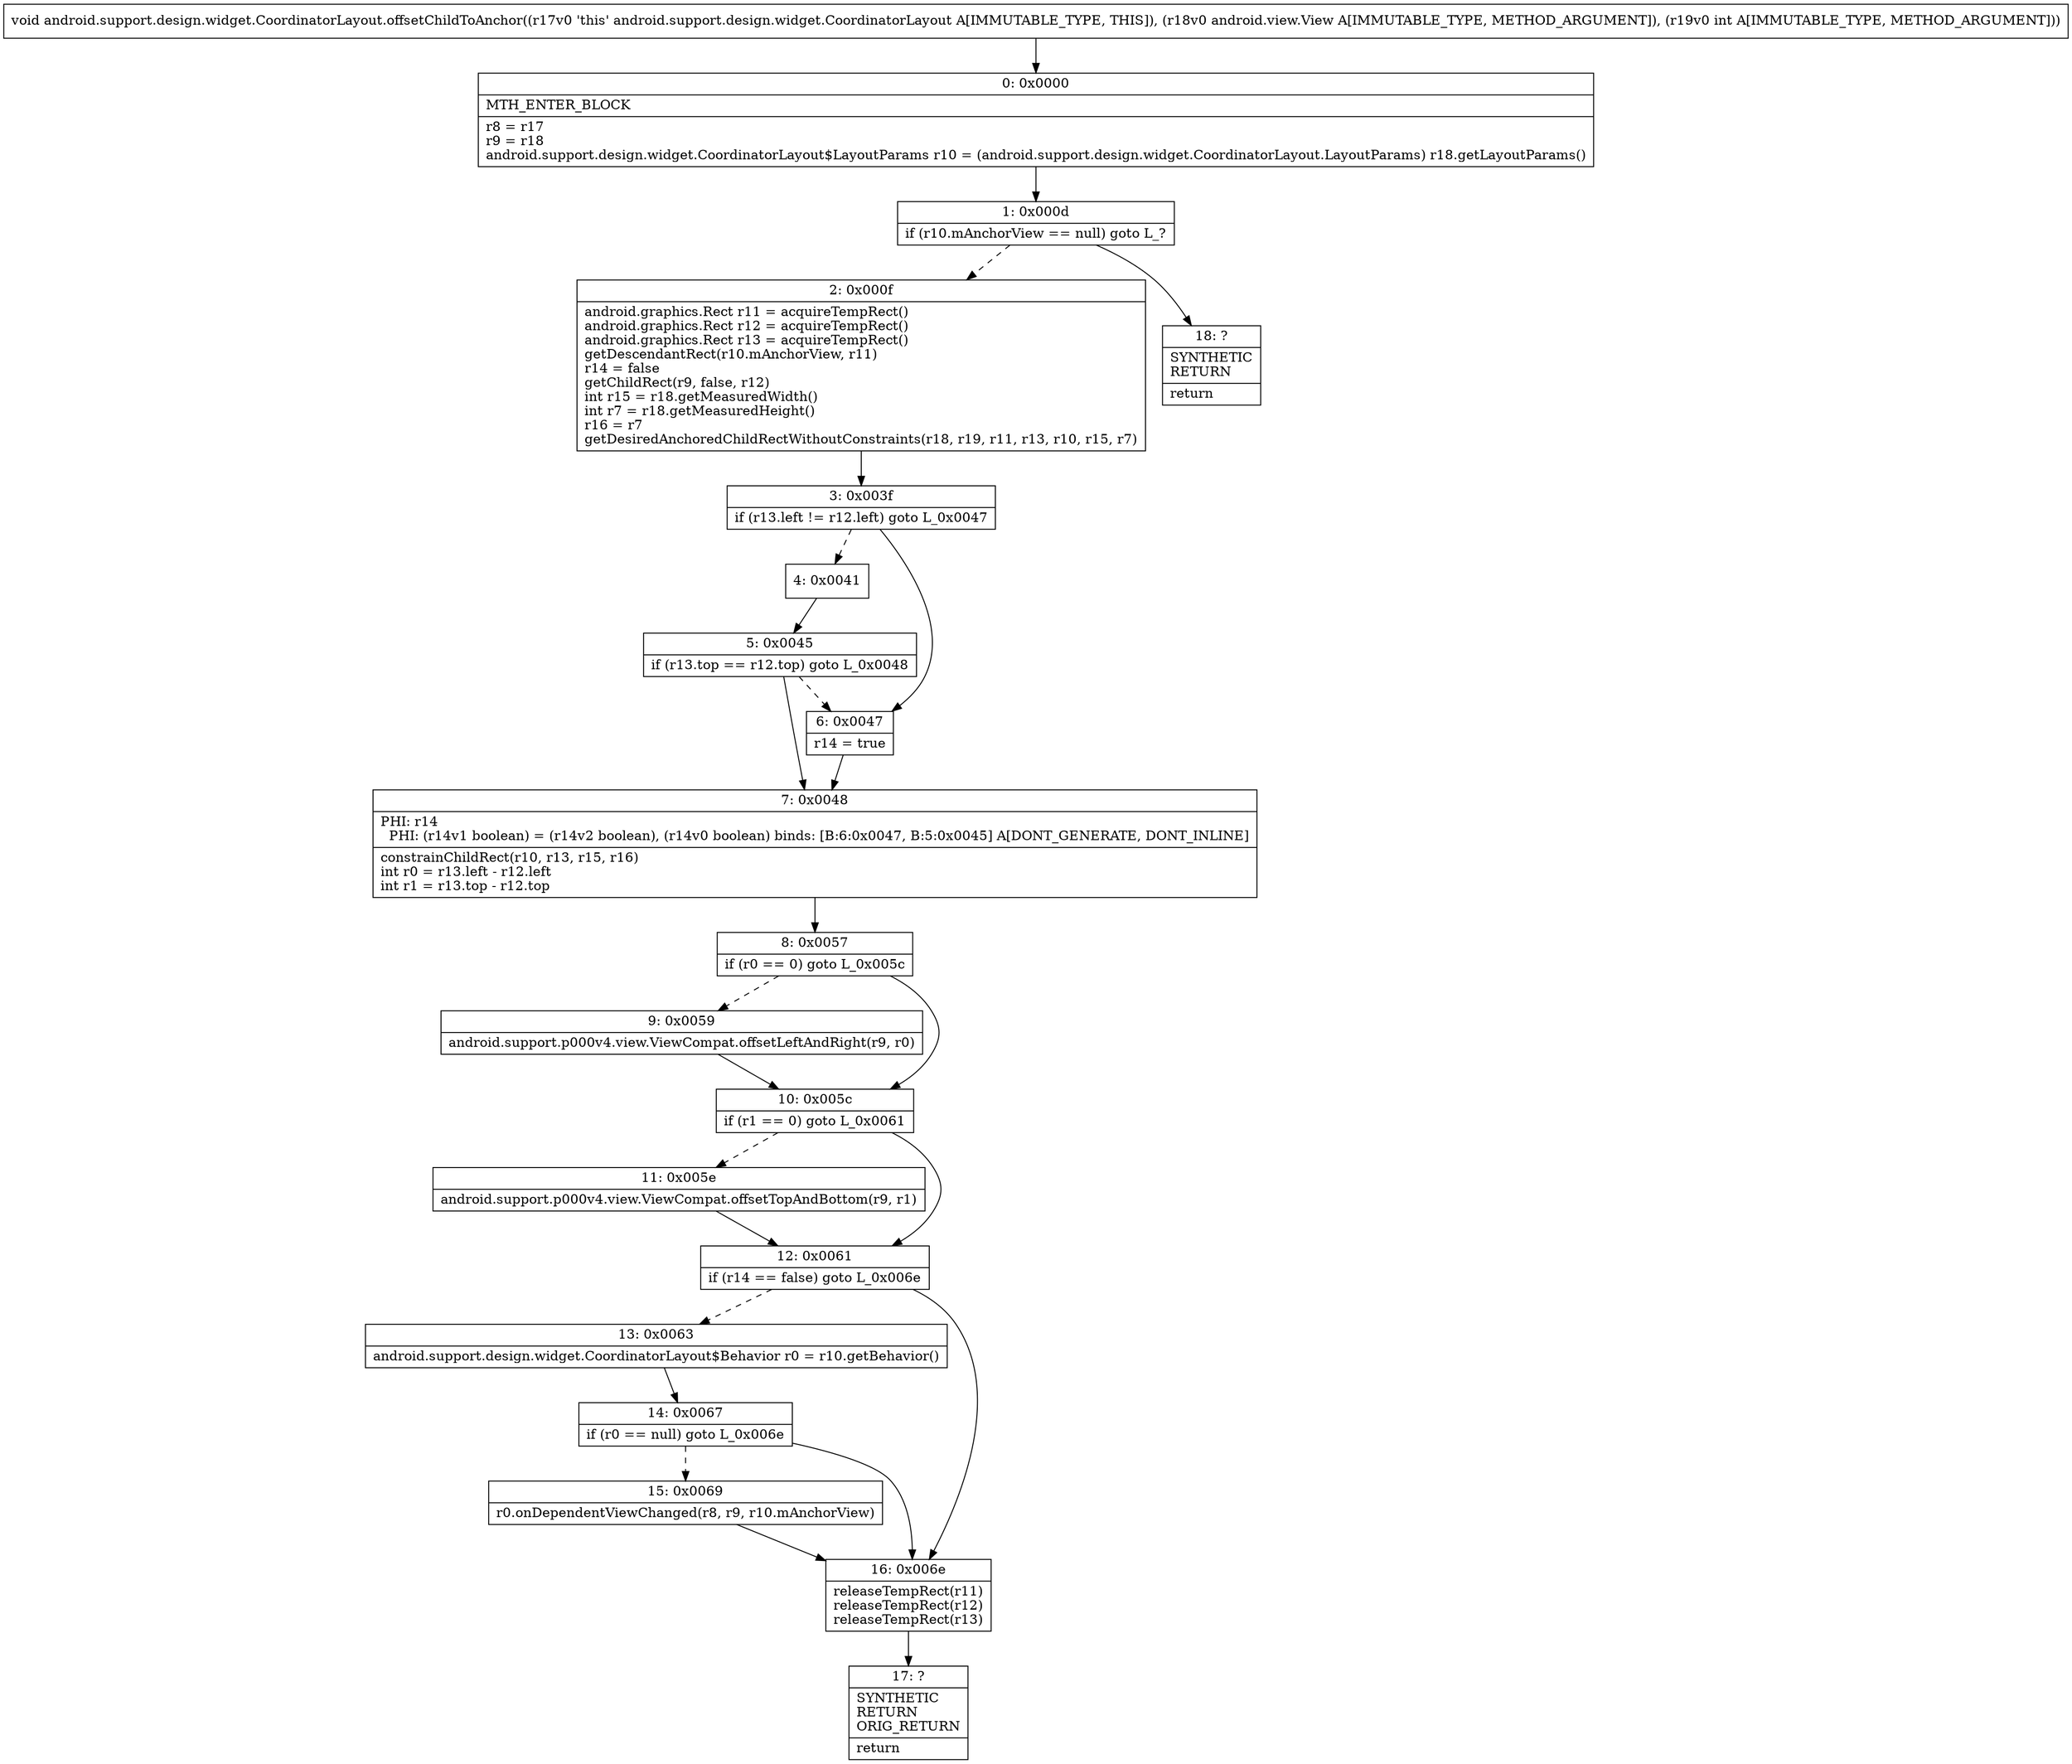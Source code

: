 digraph "CFG forandroid.support.design.widget.CoordinatorLayout.offsetChildToAnchor(Landroid\/view\/View;I)V" {
Node_0 [shape=record,label="{0\:\ 0x0000|MTH_ENTER_BLOCK\l|r8 = r17\lr9 = r18\landroid.support.design.widget.CoordinatorLayout$LayoutParams r10 = (android.support.design.widget.CoordinatorLayout.LayoutParams) r18.getLayoutParams()\l}"];
Node_1 [shape=record,label="{1\:\ 0x000d|if (r10.mAnchorView == null) goto L_?\l}"];
Node_2 [shape=record,label="{2\:\ 0x000f|android.graphics.Rect r11 = acquireTempRect()\landroid.graphics.Rect r12 = acquireTempRect()\landroid.graphics.Rect r13 = acquireTempRect()\lgetDescendantRect(r10.mAnchorView, r11)\lr14 = false\lgetChildRect(r9, false, r12)\lint r15 = r18.getMeasuredWidth()\lint r7 = r18.getMeasuredHeight()\lr16 = r7\lgetDesiredAnchoredChildRectWithoutConstraints(r18, r19, r11, r13, r10, r15, r7)\l}"];
Node_3 [shape=record,label="{3\:\ 0x003f|if (r13.left != r12.left) goto L_0x0047\l}"];
Node_4 [shape=record,label="{4\:\ 0x0041}"];
Node_5 [shape=record,label="{5\:\ 0x0045|if (r13.top == r12.top) goto L_0x0048\l}"];
Node_6 [shape=record,label="{6\:\ 0x0047|r14 = true\l}"];
Node_7 [shape=record,label="{7\:\ 0x0048|PHI: r14 \l  PHI: (r14v1 boolean) = (r14v2 boolean), (r14v0 boolean) binds: [B:6:0x0047, B:5:0x0045] A[DONT_GENERATE, DONT_INLINE]\l|constrainChildRect(r10, r13, r15, r16)\lint r0 = r13.left \- r12.left\lint r1 = r13.top \- r12.top\l}"];
Node_8 [shape=record,label="{8\:\ 0x0057|if (r0 == 0) goto L_0x005c\l}"];
Node_9 [shape=record,label="{9\:\ 0x0059|android.support.p000v4.view.ViewCompat.offsetLeftAndRight(r9, r0)\l}"];
Node_10 [shape=record,label="{10\:\ 0x005c|if (r1 == 0) goto L_0x0061\l}"];
Node_11 [shape=record,label="{11\:\ 0x005e|android.support.p000v4.view.ViewCompat.offsetTopAndBottom(r9, r1)\l}"];
Node_12 [shape=record,label="{12\:\ 0x0061|if (r14 == false) goto L_0x006e\l}"];
Node_13 [shape=record,label="{13\:\ 0x0063|android.support.design.widget.CoordinatorLayout$Behavior r0 = r10.getBehavior()\l}"];
Node_14 [shape=record,label="{14\:\ 0x0067|if (r0 == null) goto L_0x006e\l}"];
Node_15 [shape=record,label="{15\:\ 0x0069|r0.onDependentViewChanged(r8, r9, r10.mAnchorView)\l}"];
Node_16 [shape=record,label="{16\:\ 0x006e|releaseTempRect(r11)\lreleaseTempRect(r12)\lreleaseTempRect(r13)\l}"];
Node_17 [shape=record,label="{17\:\ ?|SYNTHETIC\lRETURN\lORIG_RETURN\l|return\l}"];
Node_18 [shape=record,label="{18\:\ ?|SYNTHETIC\lRETURN\l|return\l}"];
MethodNode[shape=record,label="{void android.support.design.widget.CoordinatorLayout.offsetChildToAnchor((r17v0 'this' android.support.design.widget.CoordinatorLayout A[IMMUTABLE_TYPE, THIS]), (r18v0 android.view.View A[IMMUTABLE_TYPE, METHOD_ARGUMENT]), (r19v0 int A[IMMUTABLE_TYPE, METHOD_ARGUMENT])) }"];
MethodNode -> Node_0;
Node_0 -> Node_1;
Node_1 -> Node_2[style=dashed];
Node_1 -> Node_18;
Node_2 -> Node_3;
Node_3 -> Node_4[style=dashed];
Node_3 -> Node_6;
Node_4 -> Node_5;
Node_5 -> Node_6[style=dashed];
Node_5 -> Node_7;
Node_6 -> Node_7;
Node_7 -> Node_8;
Node_8 -> Node_9[style=dashed];
Node_8 -> Node_10;
Node_9 -> Node_10;
Node_10 -> Node_11[style=dashed];
Node_10 -> Node_12;
Node_11 -> Node_12;
Node_12 -> Node_13[style=dashed];
Node_12 -> Node_16;
Node_13 -> Node_14;
Node_14 -> Node_15[style=dashed];
Node_14 -> Node_16;
Node_15 -> Node_16;
Node_16 -> Node_17;
}

